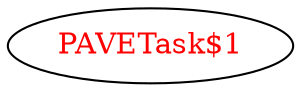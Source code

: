 digraph dependencyGraph {
 concentrate=true;
 ranksep="2.0";
 rankdir="LR"; 
 splines="ortho";
"PAVETask$1" [fontcolor="red"];
}